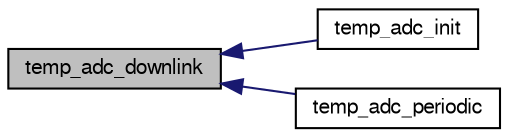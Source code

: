 digraph "temp_adc_downlink"
{
  edge [fontname="FreeSans",fontsize="10",labelfontname="FreeSans",labelfontsize="10"];
  node [fontname="FreeSans",fontsize="10",shape=record];
  rankdir="LR";
  Node1 [label="temp_adc_downlink",height=0.2,width=0.4,color="black", fillcolor="grey75", style="filled", fontcolor="black"];
  Node1 -> Node2 [dir="back",color="midnightblue",fontsize="10",style="solid",fontname="FreeSans"];
  Node2 [label="temp_adc_init",height=0.2,width=0.4,color="black", fillcolor="white", style="filled",URL="$temp__adc_8h.html#a266db1bf5ea82dcb94e97eb562c18473",tooltip="Temperature ADC initialize channels. "];
  Node1 -> Node3 [dir="back",color="midnightblue",fontsize="10",style="solid",fontname="FreeSans"];
  Node3 [label="temp_adc_periodic",height=0.2,width=0.4,color="black", fillcolor="white", style="filled",URL="$temp__adc_8h.html#ace8b2170204f3b1ea7d842c4f1e5d1f5"];
}
